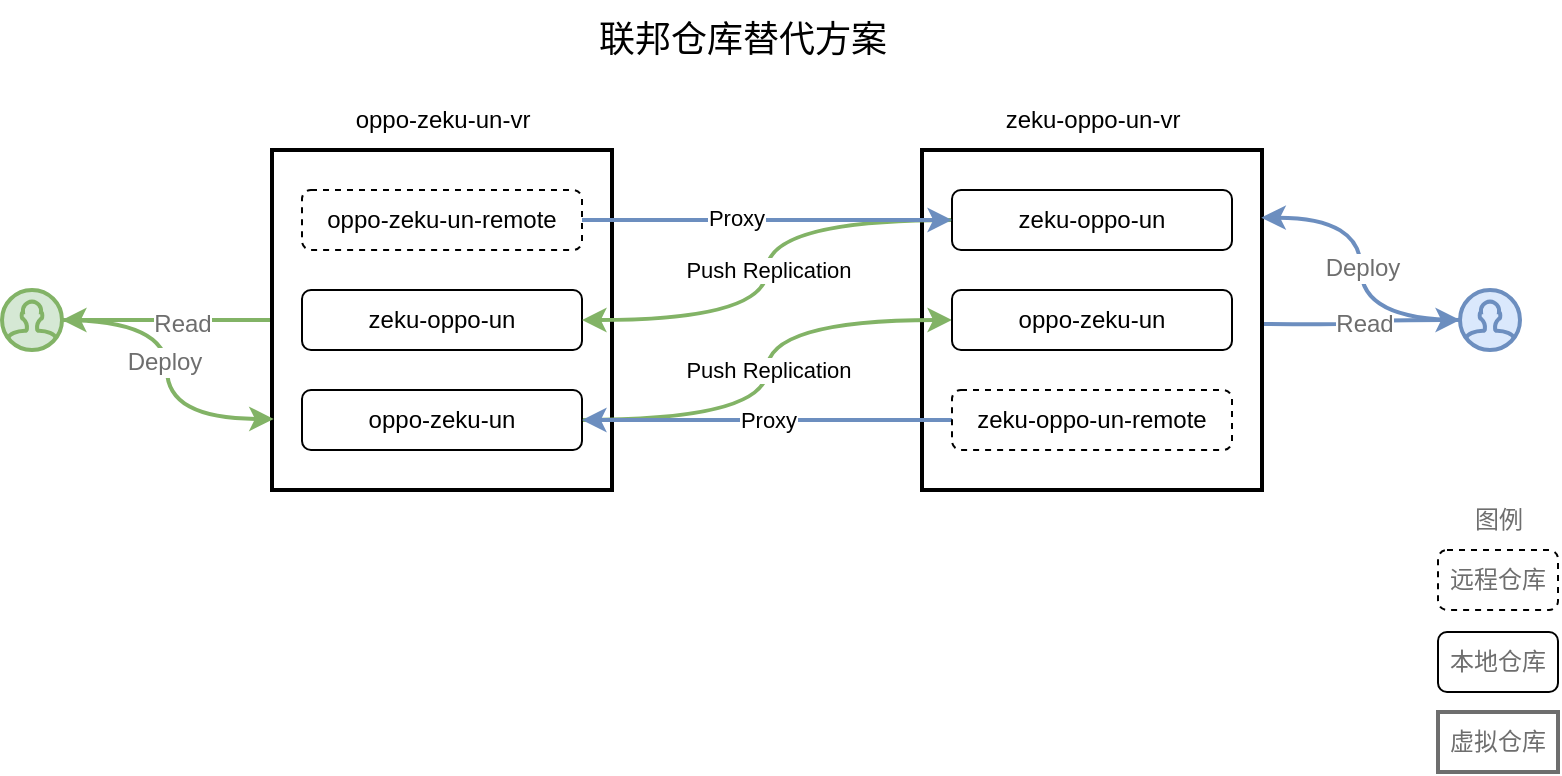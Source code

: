 <mxfile version="20.5.3" type="github">
  <diagram id="aU3LlI7BI3JMirQAzEiF" name="第 1 页">
    <mxGraphModel dx="1425" dy="801" grid="0" gridSize="10" guides="1" tooltips="1" connect="1" arrows="1" fold="1" page="1" pageScale="1" pageWidth="827" pageHeight="1169" math="0" shadow="0">
      <root>
        <mxCell id="0" />
        <mxCell id="1" parent="0" />
        <mxCell id="FrQW7oxbEgU2IKvYySrV-42" value="Read" style="edgeStyle=orthogonalEdgeStyle;curved=1;rounded=0;orthogonalLoop=1;jettySize=auto;html=1;strokeWidth=2;fontSize=12;fontColor=#6E6E6E;fillColor=#dae8fc;strokeColor=#6c8ebf;" edge="1" parent="1" target="FrQW7oxbEgU2IKvYySrV-34">
          <mxGeometry relative="1" as="geometry">
            <mxPoint x="658" y="207" as="sourcePoint" />
          </mxGeometry>
        </mxCell>
        <mxCell id="FrQW7oxbEgU2IKvYySrV-23" value="" style="whiteSpace=wrap;html=1;aspect=fixed;strokeWidth=2;" vertex="1" parent="1">
          <mxGeometry x="487" y="120" width="170" height="170" as="geometry" />
        </mxCell>
        <mxCell id="FrQW7oxbEgU2IKvYySrV-40" value="" style="edgeStyle=orthogonalEdgeStyle;curved=1;rounded=0;orthogonalLoop=1;jettySize=auto;html=1;strokeWidth=2;fontSize=12;fontColor=#6E6E6E;fillColor=#d5e8d4;strokeColor=#82b366;" edge="1" parent="1" source="FrQW7oxbEgU2IKvYySrV-22" target="FrQW7oxbEgU2IKvYySrV-33">
          <mxGeometry relative="1" as="geometry" />
        </mxCell>
        <mxCell id="FrQW7oxbEgU2IKvYySrV-41" value="Read" style="edgeLabel;html=1;align=center;verticalAlign=middle;resizable=0;points=[];fontSize=12;fontColor=#6E6E6E;" vertex="1" connectable="0" parent="FrQW7oxbEgU2IKvYySrV-40">
          <mxGeometry x="-0.133" y="2" relative="1" as="geometry">
            <mxPoint as="offset" />
          </mxGeometry>
        </mxCell>
        <mxCell id="FrQW7oxbEgU2IKvYySrV-22" value="" style="whiteSpace=wrap;html=1;aspect=fixed;strokeWidth=2;" vertex="1" parent="1">
          <mxGeometry x="162" y="120" width="170" height="170" as="geometry" />
        </mxCell>
        <mxCell id="FrQW7oxbEgU2IKvYySrV-5" value="Push Replication" style="edgeStyle=orthogonalEdgeStyle;rounded=0;orthogonalLoop=1;jettySize=auto;html=1;entryX=0;entryY=0.5;entryDx=0;entryDy=0;curved=1;strokeWidth=2;fillColor=#d5e8d4;strokeColor=#82b366;" edge="1" parent="1" source="FrQW7oxbEgU2IKvYySrV-1" target="FrQW7oxbEgU2IKvYySrV-2">
          <mxGeometry relative="1" as="geometry" />
        </mxCell>
        <mxCell id="FrQW7oxbEgU2IKvYySrV-1" value="oppo-zeku-un" style="rounded=1;whiteSpace=wrap;html=1;" vertex="1" parent="1">
          <mxGeometry x="177" y="240" width="140" height="30" as="geometry" />
        </mxCell>
        <mxCell id="FrQW7oxbEgU2IKvYySrV-2" value="oppo-zeku-un" style="rounded=1;whiteSpace=wrap;html=1;" vertex="1" parent="1">
          <mxGeometry x="502" y="190" width="140" height="30" as="geometry" />
        </mxCell>
        <mxCell id="FrQW7oxbEgU2IKvYySrV-7" value="zeku-oppo-un" style="rounded=1;whiteSpace=wrap;html=1;" vertex="1" parent="1">
          <mxGeometry x="177" y="190" width="140" height="30" as="geometry" />
        </mxCell>
        <mxCell id="FrQW7oxbEgU2IKvYySrV-9" value="Push Replication" style="edgeStyle=orthogonalEdgeStyle;rounded=0;orthogonalLoop=1;jettySize=auto;html=1;entryX=1;entryY=0.5;entryDx=0;entryDy=0;curved=1;strokeWidth=2;fillColor=#d5e8d4;strokeColor=#82b366;" edge="1" parent="1" source="FrQW7oxbEgU2IKvYySrV-8" target="FrQW7oxbEgU2IKvYySrV-7">
          <mxGeometry relative="1" as="geometry">
            <mxPoint x="437" y="205.0" as="targetPoint" />
          </mxGeometry>
        </mxCell>
        <mxCell id="FrQW7oxbEgU2IKvYySrV-8" value="zeku-oppo-un" style="rounded=1;whiteSpace=wrap;html=1;" vertex="1" parent="1">
          <mxGeometry x="502" y="140" width="140" height="30" as="geometry" />
        </mxCell>
        <mxCell id="FrQW7oxbEgU2IKvYySrV-16" style="edgeStyle=none;rounded=0;orthogonalLoop=1;jettySize=auto;html=1;entryX=0;entryY=0.5;entryDx=0;entryDy=0;strokeWidth=2;fillColor=#dae8fc;strokeColor=#6c8ebf;" edge="1" parent="1" source="FrQW7oxbEgU2IKvYySrV-13" target="FrQW7oxbEgU2IKvYySrV-8">
          <mxGeometry relative="1" as="geometry" />
        </mxCell>
        <mxCell id="FrQW7oxbEgU2IKvYySrV-17" value="Proxy" style="edgeLabel;html=1;align=center;verticalAlign=middle;resizable=0;points=[];" vertex="1" connectable="0" parent="FrQW7oxbEgU2IKvYySrV-16">
          <mxGeometry x="-0.172" y="1" relative="1" as="geometry">
            <mxPoint as="offset" />
          </mxGeometry>
        </mxCell>
        <mxCell id="FrQW7oxbEgU2IKvYySrV-13" value="oppo-zeku-un-remote" style="rounded=1;whiteSpace=wrap;html=1;dashed=1;" vertex="1" parent="1">
          <mxGeometry x="177" y="140" width="140" height="30" as="geometry" />
        </mxCell>
        <mxCell id="FrQW7oxbEgU2IKvYySrV-19" value="Proxy" style="edgeStyle=none;rounded=0;orthogonalLoop=1;jettySize=auto;html=1;entryX=1;entryY=0.5;entryDx=0;entryDy=0;strokeWidth=2;fillColor=#dae8fc;strokeColor=#6c8ebf;" edge="1" parent="1" source="FrQW7oxbEgU2IKvYySrV-18" target="FrQW7oxbEgU2IKvYySrV-1">
          <mxGeometry relative="1" as="geometry" />
        </mxCell>
        <mxCell id="FrQW7oxbEgU2IKvYySrV-18" value="zeku-oppo-un-remote" style="rounded=1;whiteSpace=wrap;html=1;dashed=1;" vertex="1" parent="1">
          <mxGeometry x="502" y="240" width="140" height="30" as="geometry" />
        </mxCell>
        <mxCell id="FrQW7oxbEgU2IKvYySrV-24" value="oppo-zeku-un-vr" style="text;html=1;align=center;verticalAlign=middle;resizable=0;points=[];autosize=1;strokeColor=none;fillColor=none;" vertex="1" parent="1">
          <mxGeometry x="192" y="90" width="110" height="30" as="geometry" />
        </mxCell>
        <mxCell id="FrQW7oxbEgU2IKvYySrV-26" value="zeku-oppo-un-vr" style="text;html=1;align=center;verticalAlign=middle;resizable=0;points=[];autosize=1;strokeColor=none;fillColor=none;" vertex="1" parent="1">
          <mxGeometry x="517" y="90" width="110" height="30" as="geometry" />
        </mxCell>
        <mxCell id="FrQW7oxbEgU2IKvYySrV-27" value="联邦仓库替代方案" style="text;html=1;align=center;verticalAlign=middle;resizable=0;points=[];autosize=1;strokeColor=none;fillColor=none;fontSize=18;" vertex="1" parent="1">
          <mxGeometry x="312" y="45" width="170" height="40" as="geometry" />
        </mxCell>
        <mxCell id="FrQW7oxbEgU2IKvYySrV-28" value="图例" style="text;html=1;align=center;verticalAlign=middle;resizable=0;points=[];autosize=1;strokeColor=none;fillColor=none;fontSize=12;fontColor=#6E6E6E;" vertex="1" parent="1">
          <mxGeometry x="750" y="290" width="50" height="30" as="geometry" />
        </mxCell>
        <mxCell id="FrQW7oxbEgU2IKvYySrV-29" value="远程仓库" style="rounded=1;whiteSpace=wrap;html=1;dashed=1;fontColor=#6E6E6E;" vertex="1" parent="1">
          <mxGeometry x="745" y="320" width="60" height="30" as="geometry" />
        </mxCell>
        <mxCell id="FrQW7oxbEgU2IKvYySrV-30" value="本地仓库" style="rounded=1;whiteSpace=wrap;html=1;fontColor=#6E6E6E;" vertex="1" parent="1">
          <mxGeometry x="745" y="361" width="60" height="30" as="geometry" />
        </mxCell>
        <mxCell id="FrQW7oxbEgU2IKvYySrV-32" value="虚拟仓库" style="rounded=0;whiteSpace=wrap;html=1;strokeWidth=2;fontSize=12;fontColor=#6E6E6E;strokeColor=#6E6E6E;" vertex="1" parent="1">
          <mxGeometry x="745" y="401" width="60" height="30" as="geometry" />
        </mxCell>
        <mxCell id="FrQW7oxbEgU2IKvYySrV-37" style="edgeStyle=orthogonalEdgeStyle;curved=1;rounded=0;orthogonalLoop=1;jettySize=auto;html=1;strokeWidth=2;fontSize=12;fontColor=#6E6E6E;fillColor=#d5e8d4;strokeColor=#82b366;entryX=0.005;entryY=0.791;entryDx=0;entryDy=0;entryPerimeter=0;" edge="1" parent="1" source="FrQW7oxbEgU2IKvYySrV-33" target="FrQW7oxbEgU2IKvYySrV-22">
          <mxGeometry relative="1" as="geometry">
            <mxPoint x="156" y="257" as="targetPoint" />
          </mxGeometry>
        </mxCell>
        <mxCell id="FrQW7oxbEgU2IKvYySrV-38" value="Deploy" style="edgeLabel;html=1;align=center;verticalAlign=middle;resizable=0;points=[];fontSize=12;fontColor=#6E6E6E;" vertex="1" connectable="0" parent="FrQW7oxbEgU2IKvYySrV-37">
          <mxGeometry x="-0.051" y="-2" relative="1" as="geometry">
            <mxPoint as="offset" />
          </mxGeometry>
        </mxCell>
        <mxCell id="FrQW7oxbEgU2IKvYySrV-33" value="" style="html=1;verticalLabelPosition=bottom;align=center;labelBackgroundColor=#ffffff;verticalAlign=top;strokeWidth=2;strokeColor=#82b366;shadow=0;dashed=0;shape=mxgraph.ios7.icons.user;fontSize=12;fillColor=#d5e8d4;" vertex="1" parent="1">
          <mxGeometry x="27" y="190" width="30" height="30" as="geometry" />
        </mxCell>
        <mxCell id="FrQW7oxbEgU2IKvYySrV-43" value="Deploy" style="edgeStyle=orthogonalEdgeStyle;curved=1;rounded=0;orthogonalLoop=1;jettySize=auto;html=1;entryX=0.998;entryY=0.199;entryDx=0;entryDy=0;entryPerimeter=0;strokeWidth=2;fontSize=12;fontColor=#6E6E6E;fillColor=#dae8fc;strokeColor=#6c8ebf;" edge="1" parent="1" source="FrQW7oxbEgU2IKvYySrV-34" target="FrQW7oxbEgU2IKvYySrV-23">
          <mxGeometry relative="1" as="geometry">
            <mxPoint x="682.34" y="157.23" as="targetPoint" />
          </mxGeometry>
        </mxCell>
        <mxCell id="FrQW7oxbEgU2IKvYySrV-34" value="" style="html=1;verticalLabelPosition=bottom;align=center;labelBackgroundColor=#ffffff;verticalAlign=top;strokeWidth=2;strokeColor=#6c8ebf;shadow=0;dashed=0;shape=mxgraph.ios7.icons.user;fontSize=12;fillColor=#dae8fc;" vertex="1" parent="1">
          <mxGeometry x="756" y="190" width="30" height="30" as="geometry" />
        </mxCell>
      </root>
    </mxGraphModel>
  </diagram>
</mxfile>
